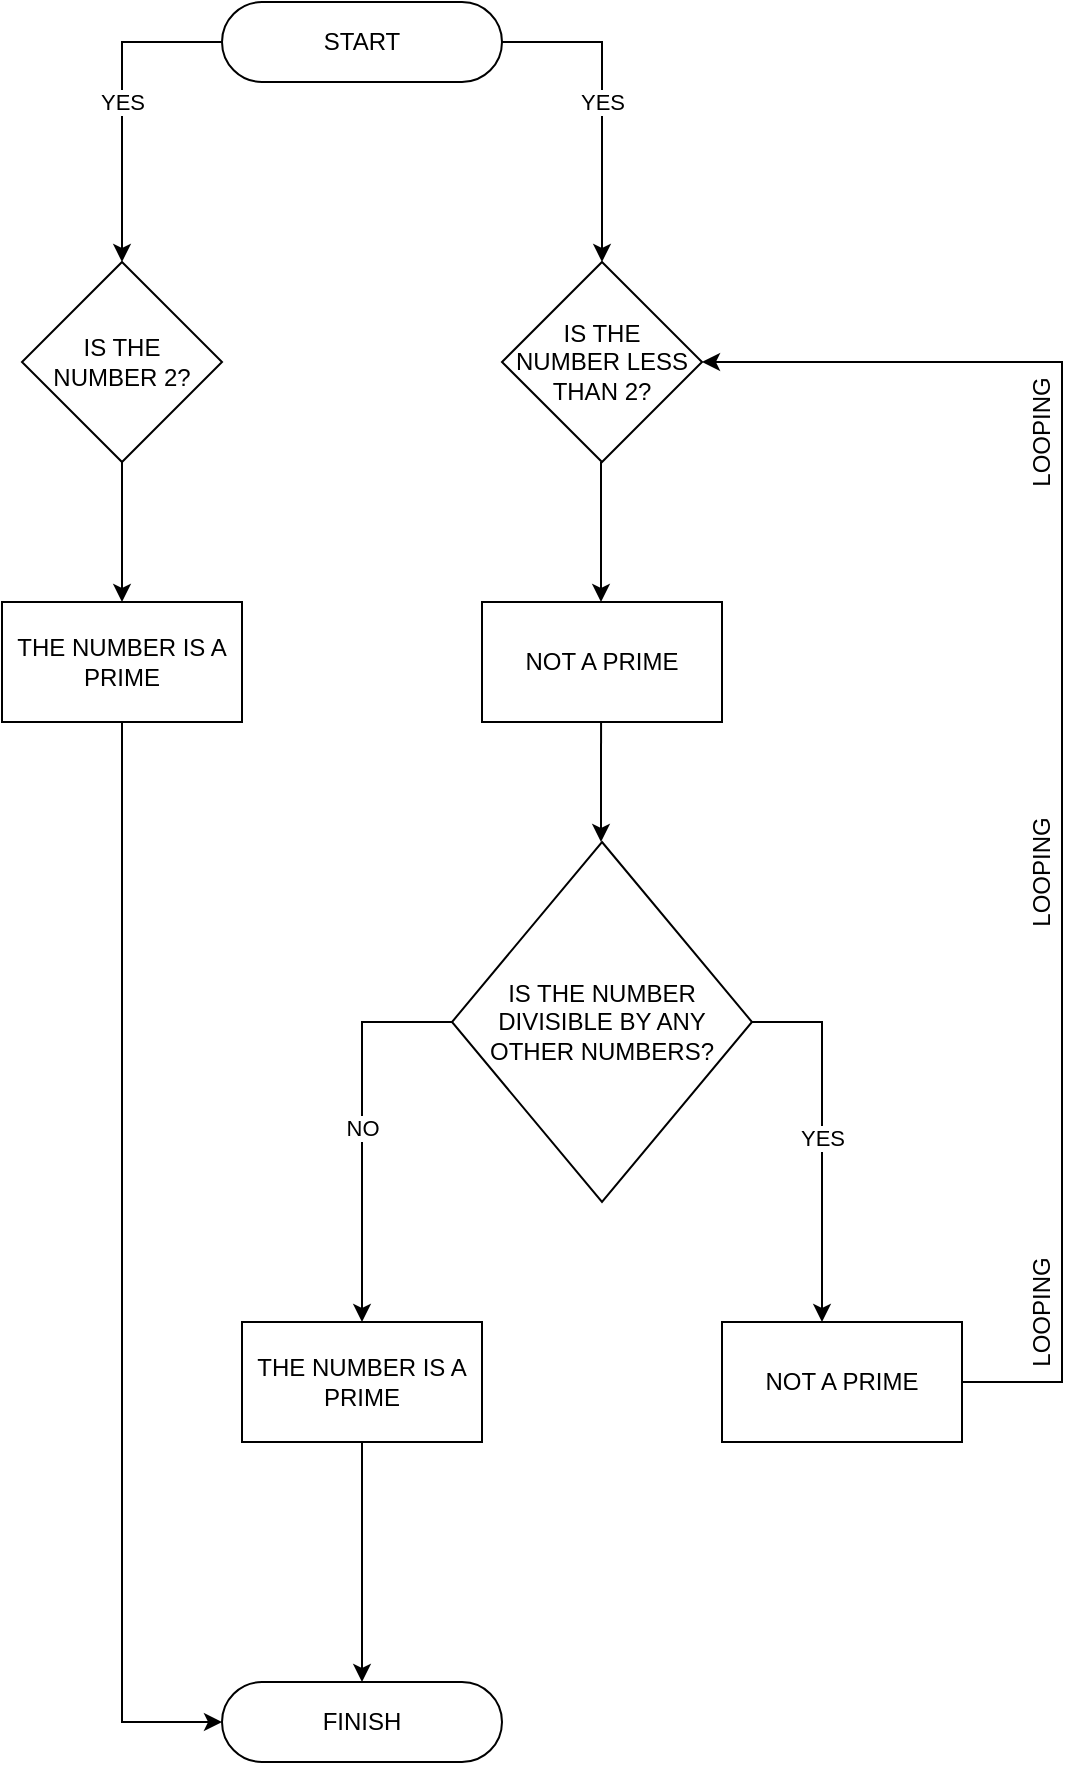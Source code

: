 <mxfile version="22.0.8" type="github">
  <diagram id="C5RBs43oDa-KdzZeNtuy" name="Page-1">
    <mxGraphModel dx="1118" dy="1657" grid="1" gridSize="10" guides="1" tooltips="1" connect="1" arrows="1" fold="1" page="1" pageScale="1" pageWidth="827" pageHeight="1169" math="0" shadow="0">
      <root>
        <mxCell id="WIyWlLk6GJQsqaUBKTNV-0" />
        <mxCell id="WIyWlLk6GJQsqaUBKTNV-1" parent="WIyWlLk6GJQsqaUBKTNV-0" />
        <mxCell id="gE01lS772OINtCkV0J_o-1" value="START" style="rounded=1;whiteSpace=wrap;html=1;arcSize=50;" vertex="1" parent="WIyWlLk6GJQsqaUBKTNV-1">
          <mxGeometry x="180" y="-1140" width="140" height="40" as="geometry" />
        </mxCell>
        <mxCell id="gE01lS772OINtCkV0J_o-2" value="IS THE&lt;br&gt;NUMBER 2?" style="rhombus;whiteSpace=wrap;html=1;" vertex="1" parent="WIyWlLk6GJQsqaUBKTNV-1">
          <mxGeometry x="80" y="-1010" width="100" height="100" as="geometry" />
        </mxCell>
        <mxCell id="gE01lS772OINtCkV0J_o-3" value="IS THE&lt;br&gt;NUMBER LESS&lt;br&gt;THAN 2?" style="rhombus;whiteSpace=wrap;html=1;" vertex="1" parent="WIyWlLk6GJQsqaUBKTNV-1">
          <mxGeometry x="320" y="-1010" width="100" height="100" as="geometry" />
        </mxCell>
        <mxCell id="gE01lS772OINtCkV0J_o-4" value="THE NUMBER IS A PRIME" style="rounded=0;whiteSpace=wrap;html=1;" vertex="1" parent="WIyWlLk6GJQsqaUBKTNV-1">
          <mxGeometry x="70" y="-840" width="120" height="60" as="geometry" />
        </mxCell>
        <mxCell id="gE01lS772OINtCkV0J_o-5" value="NOT A PRIME" style="rounded=0;whiteSpace=wrap;html=1;" vertex="1" parent="WIyWlLk6GJQsqaUBKTNV-1">
          <mxGeometry x="310" y="-840" width="120" height="60" as="geometry" />
        </mxCell>
        <mxCell id="gE01lS772OINtCkV0J_o-6" value="&lt;font style=&quot;font-size: 12px;&quot;&gt;IS THE NUMBER DIVISIBLE BY ANY OTHER NUMBERS?&lt;/font&gt;" style="rhombus;whiteSpace=wrap;html=1;" vertex="1" parent="WIyWlLk6GJQsqaUBKTNV-1">
          <mxGeometry x="295" y="-720" width="150" height="180" as="geometry" />
        </mxCell>
        <mxCell id="gE01lS772OINtCkV0J_o-7" value="THE NUMBER IS A PRIME" style="rounded=0;whiteSpace=wrap;html=1;" vertex="1" parent="WIyWlLk6GJQsqaUBKTNV-1">
          <mxGeometry x="190" y="-480" width="120" height="60" as="geometry" />
        </mxCell>
        <mxCell id="gE01lS772OINtCkV0J_o-8" value="NOT A PRIME" style="rounded=0;whiteSpace=wrap;html=1;" vertex="1" parent="WIyWlLk6GJQsqaUBKTNV-1">
          <mxGeometry x="430" y="-480" width="120" height="60" as="geometry" />
        </mxCell>
        <mxCell id="gE01lS772OINtCkV0J_o-9" value="FINISH" style="rounded=1;whiteSpace=wrap;html=1;arcSize=50;" vertex="1" parent="WIyWlLk6GJQsqaUBKTNV-1">
          <mxGeometry x="180" y="-300" width="140" height="40" as="geometry" />
        </mxCell>
        <mxCell id="gE01lS772OINtCkV0J_o-12" value="" style="endArrow=classic;html=1;rounded=0;exitX=0;exitY=0.5;exitDx=0;exitDy=0;entryX=0.5;entryY=0;entryDx=0;entryDy=0;" edge="1" parent="WIyWlLk6GJQsqaUBKTNV-1" source="gE01lS772OINtCkV0J_o-1" target="gE01lS772OINtCkV0J_o-2">
          <mxGeometry relative="1" as="geometry">
            <mxPoint x="420" y="-930" as="sourcePoint" />
            <mxPoint x="520" y="-930" as="targetPoint" />
            <Array as="points">
              <mxPoint x="130" y="-1120" />
            </Array>
          </mxGeometry>
        </mxCell>
        <mxCell id="gE01lS772OINtCkV0J_o-13" value="YES" style="edgeLabel;resizable=0;html=1;align=center;verticalAlign=middle;" connectable="0" vertex="1" parent="gE01lS772OINtCkV0J_o-12">
          <mxGeometry relative="1" as="geometry" />
        </mxCell>
        <mxCell id="gE01lS772OINtCkV0J_o-14" value="" style="endArrow=classic;html=1;rounded=0;exitX=1;exitY=0.5;exitDx=0;exitDy=0;entryX=0.5;entryY=0;entryDx=0;entryDy=0;" edge="1" parent="WIyWlLk6GJQsqaUBKTNV-1" source="gE01lS772OINtCkV0J_o-1">
          <mxGeometry relative="1" as="geometry">
            <mxPoint x="420" y="-1120" as="sourcePoint" />
            <mxPoint x="370" y="-1010" as="targetPoint" />
            <Array as="points">
              <mxPoint x="370" y="-1120" />
            </Array>
          </mxGeometry>
        </mxCell>
        <mxCell id="gE01lS772OINtCkV0J_o-15" value="YES" style="edgeLabel;resizable=0;html=1;align=center;verticalAlign=middle;" connectable="0" vertex="1" parent="gE01lS772OINtCkV0J_o-14">
          <mxGeometry relative="1" as="geometry" />
        </mxCell>
        <mxCell id="gE01lS772OINtCkV0J_o-16" value="" style="endArrow=classic;html=1;rounded=0;exitX=0.5;exitY=1;exitDx=0;exitDy=0;entryX=0.5;entryY=0;entryDx=0;entryDy=0;" edge="1" parent="WIyWlLk6GJQsqaUBKTNV-1" source="gE01lS772OINtCkV0J_o-2" target="gE01lS772OINtCkV0J_o-4">
          <mxGeometry width="50" height="50" relative="1" as="geometry">
            <mxPoint x="170" y="-880" as="sourcePoint" />
            <mxPoint x="220" y="-930" as="targetPoint" />
          </mxGeometry>
        </mxCell>
        <mxCell id="gE01lS772OINtCkV0J_o-17" value="" style="endArrow=classic;html=1;rounded=0;exitX=0.5;exitY=1;exitDx=0;exitDy=0;entryX=0.5;entryY=0;entryDx=0;entryDy=0;" edge="1" parent="WIyWlLk6GJQsqaUBKTNV-1">
          <mxGeometry width="50" height="50" relative="1" as="geometry">
            <mxPoint x="369.5" y="-910" as="sourcePoint" />
            <mxPoint x="369.5" y="-840" as="targetPoint" />
          </mxGeometry>
        </mxCell>
        <mxCell id="gE01lS772OINtCkV0J_o-18" value="" style="endArrow=classic;html=1;rounded=0;entryX=0.5;entryY=0;entryDx=0;entryDy=0;exitX=0.496;exitY=1;exitDx=0;exitDy=0;exitPerimeter=0;" edge="1" parent="WIyWlLk6GJQsqaUBKTNV-1" source="gE01lS772OINtCkV0J_o-5">
          <mxGeometry width="50" height="50" relative="1" as="geometry">
            <mxPoint x="370" y="-770" as="sourcePoint" />
            <mxPoint x="369.5" y="-720" as="targetPoint" />
          </mxGeometry>
        </mxCell>
        <mxCell id="gE01lS772OINtCkV0J_o-19" value="" style="endArrow=classic;html=1;rounded=0;exitX=0;exitY=0.5;exitDx=0;exitDy=0;entryX=0.5;entryY=0;entryDx=0;entryDy=0;" edge="1" parent="WIyWlLk6GJQsqaUBKTNV-1" target="gE01lS772OINtCkV0J_o-7">
          <mxGeometry relative="1" as="geometry">
            <mxPoint x="295" y="-630" as="sourcePoint" />
            <mxPoint x="245" y="-520" as="targetPoint" />
            <Array as="points">
              <mxPoint x="250" y="-630" />
            </Array>
          </mxGeometry>
        </mxCell>
        <mxCell id="gE01lS772OINtCkV0J_o-20" value="NO" style="edgeLabel;resizable=0;html=1;align=center;verticalAlign=middle;" connectable="0" vertex="1" parent="gE01lS772OINtCkV0J_o-19">
          <mxGeometry relative="1" as="geometry" />
        </mxCell>
        <mxCell id="gE01lS772OINtCkV0J_o-21" value="" style="endArrow=classic;html=1;rounded=0;entryX=0.5;entryY=0;entryDx=0;entryDy=0;exitX=1;exitY=0.5;exitDx=0;exitDy=0;" edge="1" parent="WIyWlLk6GJQsqaUBKTNV-1" source="gE01lS772OINtCkV0J_o-6">
          <mxGeometry relative="1" as="geometry">
            <mxPoint x="450" y="-630" as="sourcePoint" />
            <mxPoint x="480" y="-480" as="targetPoint" />
            <Array as="points">
              <mxPoint x="480" y="-630" />
            </Array>
          </mxGeometry>
        </mxCell>
        <mxCell id="gE01lS772OINtCkV0J_o-22" value="YES" style="edgeLabel;resizable=0;html=1;align=center;verticalAlign=middle;" connectable="0" vertex="1" parent="gE01lS772OINtCkV0J_o-21">
          <mxGeometry relative="1" as="geometry" />
        </mxCell>
        <mxCell id="gE01lS772OINtCkV0J_o-23" value="" style="endArrow=classic;html=1;rounded=0;exitX=0.5;exitY=1;exitDx=0;exitDy=0;entryX=0.5;entryY=0;entryDx=0;entryDy=0;" edge="1" parent="WIyWlLk6GJQsqaUBKTNV-1" source="gE01lS772OINtCkV0J_o-7" target="gE01lS772OINtCkV0J_o-9">
          <mxGeometry relative="1" as="geometry">
            <mxPoint x="295" y="-400" as="sourcePoint" />
            <mxPoint x="250" y="-310" as="targetPoint" />
            <Array as="points">
              <mxPoint x="250" y="-400" />
            </Array>
          </mxGeometry>
        </mxCell>
        <mxCell id="gE01lS772OINtCkV0J_o-25" value="" style="endArrow=classic;html=1;rounded=0;exitX=1;exitY=0.5;exitDx=0;exitDy=0;entryX=1;entryY=0.5;entryDx=0;entryDy=0;" edge="1" parent="WIyWlLk6GJQsqaUBKTNV-1" source="gE01lS772OINtCkV0J_o-8" target="gE01lS772OINtCkV0J_o-3">
          <mxGeometry relative="1" as="geometry">
            <mxPoint x="600" y="-460" as="sourcePoint" />
            <mxPoint x="600" y="-960" as="targetPoint" />
            <Array as="points">
              <mxPoint x="600" y="-450" />
              <mxPoint x="600" y="-960" />
            </Array>
          </mxGeometry>
        </mxCell>
        <mxCell id="gE01lS772OINtCkV0J_o-26" value="" style="endArrow=classic;html=1;rounded=0;exitX=0.5;exitY=1;exitDx=0;exitDy=0;entryX=0;entryY=0.5;entryDx=0;entryDy=0;" edge="1" parent="WIyWlLk6GJQsqaUBKTNV-1" target="gE01lS772OINtCkV0J_o-9">
          <mxGeometry relative="1" as="geometry">
            <mxPoint x="130" y="-780" as="sourcePoint" />
            <mxPoint x="130" y="-250" as="targetPoint" />
            <Array as="points">
              <mxPoint x="130" y="-760" />
              <mxPoint x="130" y="-610" />
              <mxPoint x="130" y="-280" />
            </Array>
          </mxGeometry>
        </mxCell>
        <mxCell id="gE01lS772OINtCkV0J_o-30" value="LOOPING" style="text;html=1;strokeColor=none;fillColor=none;align=center;verticalAlign=middle;whiteSpace=wrap;rounded=0;rotation=-90;" vertex="1" parent="WIyWlLk6GJQsqaUBKTNV-1">
          <mxGeometry x="560" y="-940" width="60" height="30" as="geometry" />
        </mxCell>
        <mxCell id="gE01lS772OINtCkV0J_o-31" value="LOOPING" style="text;html=1;strokeColor=none;fillColor=none;align=center;verticalAlign=middle;whiteSpace=wrap;rounded=0;rotation=-90;" vertex="1" parent="WIyWlLk6GJQsqaUBKTNV-1">
          <mxGeometry x="560" y="-720" width="60" height="30" as="geometry" />
        </mxCell>
        <mxCell id="gE01lS772OINtCkV0J_o-32" value="LOOPING" style="text;html=1;strokeColor=none;fillColor=none;align=center;verticalAlign=middle;whiteSpace=wrap;rounded=0;rotation=-90;" vertex="1" parent="WIyWlLk6GJQsqaUBKTNV-1">
          <mxGeometry x="560" y="-500" width="60" height="30" as="geometry" />
        </mxCell>
      </root>
    </mxGraphModel>
  </diagram>
</mxfile>
